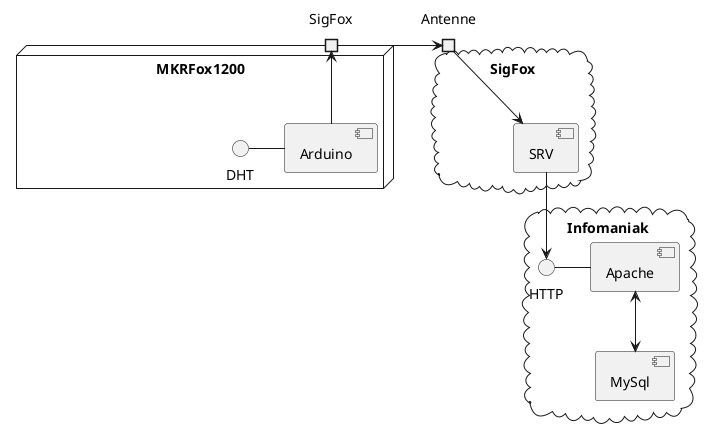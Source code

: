 @startuml ApacheScheme

node MKRFox1200 {
	port SigFox
	[Arduino] -> SigFox
	DHT - [Arduino]
}

cloud SigFox as SigFoxCloud {
	portin Antenne
	SigFox -> Antenne
	Antenne -> [SRV]
}

cloud Infomaniak {
	[SRV] --> HTTP
	HTTP - [Apache]
	[Apache] <--> [MySql]
}

@enduml

@startuml DBScheme
entity Measure {
	temperature : Float
	humidity : Float
	measure_time : Timestamp
}
@enduml
